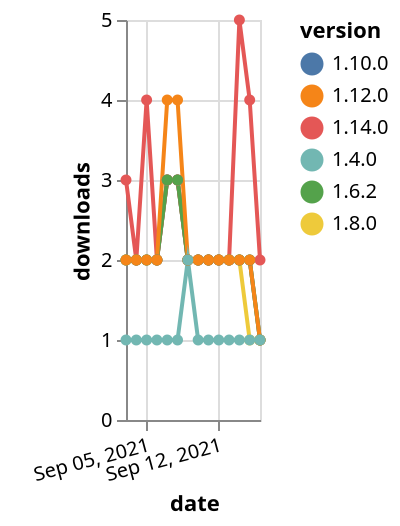 {"$schema": "https://vega.github.io/schema/vega-lite/v5.json", "description": "A simple bar chart with embedded data.", "data": {"values": [{"date": "2021-09-03", "total": 1520, "delta": 2, "version": "1.8.0"}, {"date": "2021-09-04", "total": 1522, "delta": 2, "version": "1.8.0"}, {"date": "2021-09-05", "total": 1524, "delta": 2, "version": "1.8.0"}, {"date": "2021-09-06", "total": 1526, "delta": 2, "version": "1.8.0"}, {"date": "2021-09-07", "total": 1529, "delta": 3, "version": "1.8.0"}, {"date": "2021-09-08", "total": 1532, "delta": 3, "version": "1.8.0"}, {"date": "2021-09-09", "total": 1534, "delta": 2, "version": "1.8.0"}, {"date": "2021-09-10", "total": 1536, "delta": 2, "version": "1.8.0"}, {"date": "2021-09-11", "total": 1538, "delta": 2, "version": "1.8.0"}, {"date": "2021-09-12", "total": 1540, "delta": 2, "version": "1.8.0"}, {"date": "2021-09-13", "total": 1542, "delta": 2, "version": "1.8.0"}, {"date": "2021-09-14", "total": 1544, "delta": 2, "version": "1.8.0"}, {"date": "2021-09-15", "total": 1545, "delta": 1, "version": "1.8.0"}, {"date": "2021-09-16", "total": 1546, "delta": 1, "version": "1.8.0"}, {"date": "2021-09-03", "total": 1036, "delta": 2, "version": "1.10.0"}, {"date": "2021-09-04", "total": 1038, "delta": 2, "version": "1.10.0"}, {"date": "2021-09-05", "total": 1040, "delta": 2, "version": "1.10.0"}, {"date": "2021-09-06", "total": 1042, "delta": 2, "version": "1.10.0"}, {"date": "2021-09-07", "total": 1045, "delta": 3, "version": "1.10.0"}, {"date": "2021-09-08", "total": 1048, "delta": 3, "version": "1.10.0"}, {"date": "2021-09-09", "total": 1050, "delta": 2, "version": "1.10.0"}, {"date": "2021-09-10", "total": 1052, "delta": 2, "version": "1.10.0"}, {"date": "2021-09-11", "total": 1054, "delta": 2, "version": "1.10.0"}, {"date": "2021-09-12", "total": 1056, "delta": 2, "version": "1.10.0"}, {"date": "2021-09-13", "total": 1058, "delta": 2, "version": "1.10.0"}, {"date": "2021-09-14", "total": 1060, "delta": 2, "version": "1.10.0"}, {"date": "2021-09-15", "total": 1062, "delta": 2, "version": "1.10.0"}, {"date": "2021-09-16", "total": 1063, "delta": 1, "version": "1.10.0"}, {"date": "2021-09-03", "total": 243, "delta": 3, "version": "1.14.0"}, {"date": "2021-09-04", "total": 245, "delta": 2, "version": "1.14.0"}, {"date": "2021-09-05", "total": 249, "delta": 4, "version": "1.14.0"}, {"date": "2021-09-06", "total": 251, "delta": 2, "version": "1.14.0"}, {"date": "2021-09-07", "total": 254, "delta": 3, "version": "1.14.0"}, {"date": "2021-09-08", "total": 257, "delta": 3, "version": "1.14.0"}, {"date": "2021-09-09", "total": 259, "delta": 2, "version": "1.14.0"}, {"date": "2021-09-10", "total": 261, "delta": 2, "version": "1.14.0"}, {"date": "2021-09-11", "total": 263, "delta": 2, "version": "1.14.0"}, {"date": "2021-09-12", "total": 265, "delta": 2, "version": "1.14.0"}, {"date": "2021-09-13", "total": 267, "delta": 2, "version": "1.14.0"}, {"date": "2021-09-14", "total": 272, "delta": 5, "version": "1.14.0"}, {"date": "2021-09-15", "total": 276, "delta": 4, "version": "1.14.0"}, {"date": "2021-09-16", "total": 278, "delta": 2, "version": "1.14.0"}, {"date": "2021-09-03", "total": 1644, "delta": 2, "version": "1.6.2"}, {"date": "2021-09-04", "total": 1646, "delta": 2, "version": "1.6.2"}, {"date": "2021-09-05", "total": 1648, "delta": 2, "version": "1.6.2"}, {"date": "2021-09-06", "total": 1650, "delta": 2, "version": "1.6.2"}, {"date": "2021-09-07", "total": 1653, "delta": 3, "version": "1.6.2"}, {"date": "2021-09-08", "total": 1656, "delta": 3, "version": "1.6.2"}, {"date": "2021-09-09", "total": 1658, "delta": 2, "version": "1.6.2"}, {"date": "2021-09-10", "total": 1660, "delta": 2, "version": "1.6.2"}, {"date": "2021-09-11", "total": 1662, "delta": 2, "version": "1.6.2"}, {"date": "2021-09-12", "total": 1664, "delta": 2, "version": "1.6.2"}, {"date": "2021-09-13", "total": 1666, "delta": 2, "version": "1.6.2"}, {"date": "2021-09-14", "total": 1668, "delta": 2, "version": "1.6.2"}, {"date": "2021-09-15", "total": 1670, "delta": 2, "version": "1.6.2"}, {"date": "2021-09-16", "total": 1671, "delta": 1, "version": "1.6.2"}, {"date": "2021-09-03", "total": 740, "delta": 2, "version": "1.12.0"}, {"date": "2021-09-04", "total": 742, "delta": 2, "version": "1.12.0"}, {"date": "2021-09-05", "total": 744, "delta": 2, "version": "1.12.0"}, {"date": "2021-09-06", "total": 746, "delta": 2, "version": "1.12.0"}, {"date": "2021-09-07", "total": 750, "delta": 4, "version": "1.12.0"}, {"date": "2021-09-08", "total": 754, "delta": 4, "version": "1.12.0"}, {"date": "2021-09-09", "total": 756, "delta": 2, "version": "1.12.0"}, {"date": "2021-09-10", "total": 758, "delta": 2, "version": "1.12.0"}, {"date": "2021-09-11", "total": 760, "delta": 2, "version": "1.12.0"}, {"date": "2021-09-12", "total": 762, "delta": 2, "version": "1.12.0"}, {"date": "2021-09-13", "total": 764, "delta": 2, "version": "1.12.0"}, {"date": "2021-09-14", "total": 766, "delta": 2, "version": "1.12.0"}, {"date": "2021-09-15", "total": 768, "delta": 2, "version": "1.12.0"}, {"date": "2021-09-16", "total": 769, "delta": 1, "version": "1.12.0"}, {"date": "2021-09-03", "total": 263, "delta": 1, "version": "1.4.0"}, {"date": "2021-09-04", "total": 264, "delta": 1, "version": "1.4.0"}, {"date": "2021-09-05", "total": 265, "delta": 1, "version": "1.4.0"}, {"date": "2021-09-06", "total": 266, "delta": 1, "version": "1.4.0"}, {"date": "2021-09-07", "total": 267, "delta": 1, "version": "1.4.0"}, {"date": "2021-09-08", "total": 268, "delta": 1, "version": "1.4.0"}, {"date": "2021-09-09", "total": 270, "delta": 2, "version": "1.4.0"}, {"date": "2021-09-10", "total": 271, "delta": 1, "version": "1.4.0"}, {"date": "2021-09-11", "total": 272, "delta": 1, "version": "1.4.0"}, {"date": "2021-09-12", "total": 273, "delta": 1, "version": "1.4.0"}, {"date": "2021-09-13", "total": 274, "delta": 1, "version": "1.4.0"}, {"date": "2021-09-14", "total": 275, "delta": 1, "version": "1.4.0"}, {"date": "2021-09-15", "total": 276, "delta": 1, "version": "1.4.0"}, {"date": "2021-09-16", "total": 277, "delta": 1, "version": "1.4.0"}]}, "width": "container", "mark": {"type": "line", "point": {"filled": true}}, "encoding": {"x": {"field": "date", "type": "temporal", "timeUnit": "yearmonthdate", "title": "date", "axis": {"labelAngle": -15}}, "y": {"field": "delta", "type": "quantitative", "title": "downloads"}, "color": {"field": "version", "type": "nominal"}, "tooltip": {"field": "delta"}}}